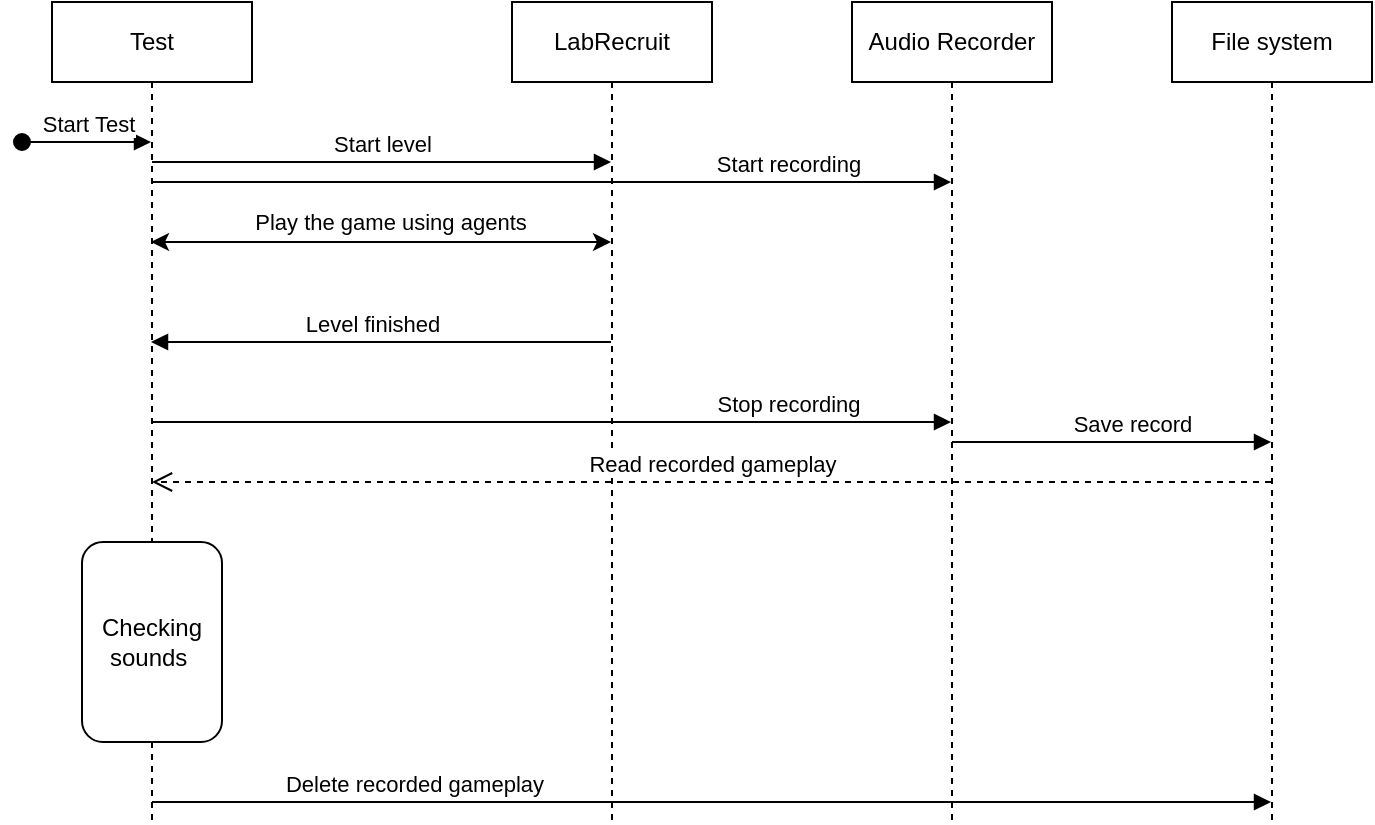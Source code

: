 <mxfile version="21.6.1" type="github">
  <diagram name="Page-1" id="2YBvvXClWsGukQMizWep">
    <mxGraphModel dx="712" dy="746" grid="1" gridSize="10" guides="1" tooltips="1" connect="1" arrows="1" fold="1" page="1" pageScale="1" pageWidth="850" pageHeight="1100" math="0" shadow="0">
      <root>
        <mxCell id="0" />
        <mxCell id="1" parent="0" />
        <mxCell id="aM9ryv3xv72pqoxQDRHE-1" value="Test" style="shape=umlLifeline;perimeter=lifelinePerimeter;whiteSpace=wrap;html=1;container=0;dropTarget=0;collapsible=0;recursiveResize=0;outlineConnect=0;portConstraint=eastwest;newEdgeStyle={&quot;edgeStyle&quot;:&quot;elbowEdgeStyle&quot;,&quot;elbow&quot;:&quot;vertical&quot;,&quot;curved&quot;:0,&quot;rounded&quot;:0};" parent="1" vertex="1">
          <mxGeometry x="40" y="40" width="100" height="410" as="geometry" />
        </mxCell>
        <mxCell id="aM9ryv3xv72pqoxQDRHE-3" value="Start Test" style="html=1;verticalAlign=bottom;startArrow=oval;endArrow=block;startSize=8;edgeStyle=elbowEdgeStyle;elbow=vertical;curved=0;rounded=0;" parent="aM9ryv3xv72pqoxQDRHE-1" target="aM9ryv3xv72pqoxQDRHE-1" edge="1">
          <mxGeometry relative="1" as="geometry">
            <mxPoint x="-15" y="70" as="sourcePoint" />
            <mxPoint x="45" y="70" as="targetPoint" />
          </mxGeometry>
        </mxCell>
        <mxCell id="aM9ryv3xv72pqoxQDRHE-5" value="LabRecruit" style="shape=umlLifeline;perimeter=lifelinePerimeter;whiteSpace=wrap;html=1;container=0;dropTarget=0;collapsible=0;recursiveResize=0;outlineConnect=0;portConstraint=eastwest;newEdgeStyle={&quot;edgeStyle&quot;:&quot;elbowEdgeStyle&quot;,&quot;elbow&quot;:&quot;vertical&quot;,&quot;curved&quot;:0,&quot;rounded&quot;:0};" parent="1" vertex="1">
          <mxGeometry x="270" y="40" width="100" height="410" as="geometry" />
        </mxCell>
        <mxCell id="aM9ryv3xv72pqoxQDRHE-7" value="Start level" style="html=1;verticalAlign=bottom;endArrow=block;edgeStyle=elbowEdgeStyle;elbow=vertical;curved=0;rounded=0;" parent="1" source="aM9ryv3xv72pqoxQDRHE-1" target="aM9ryv3xv72pqoxQDRHE-5" edge="1">
          <mxGeometry relative="1" as="geometry">
            <mxPoint x="95" y="120" as="sourcePoint" />
            <Array as="points">
              <mxPoint x="180" y="120" />
            </Array>
            <mxPoint x="315" y="120" as="targetPoint" />
          </mxGeometry>
        </mxCell>
        <mxCell id="aM9ryv3xv72pqoxQDRHE-8" value="Read recorded gameplay" style="html=1;verticalAlign=bottom;endArrow=open;dashed=1;endSize=8;edgeStyle=elbowEdgeStyle;elbow=vertical;curved=0;rounded=0;" parent="1" source="H-6UMpxHdkfpqxePdpcQ-5" target="aM9ryv3xv72pqoxQDRHE-1" edge="1">
          <mxGeometry relative="1" as="geometry">
            <mxPoint x="95" y="280" as="targetPoint" />
            <Array as="points">
              <mxPoint x="190" y="280" />
            </Array>
            <mxPoint x="315" y="280" as="sourcePoint" />
          </mxGeometry>
        </mxCell>
        <mxCell id="H-6UMpxHdkfpqxePdpcQ-1" value="Audio Recorder" style="shape=umlLifeline;perimeter=lifelinePerimeter;whiteSpace=wrap;html=1;container=0;dropTarget=0;collapsible=0;recursiveResize=0;outlineConnect=0;portConstraint=eastwest;newEdgeStyle={&quot;edgeStyle&quot;:&quot;elbowEdgeStyle&quot;,&quot;elbow&quot;:&quot;vertical&quot;,&quot;curved&quot;:0,&quot;rounded&quot;:0};" vertex="1" parent="1">
          <mxGeometry x="440" y="40" width="100" height="410" as="geometry" />
        </mxCell>
        <mxCell id="H-6UMpxHdkfpqxePdpcQ-3" value="Start recording" style="html=1;verticalAlign=bottom;endArrow=block;edgeStyle=elbowEdgeStyle;elbow=vertical;curved=0;rounded=0;" edge="1" parent="1" target="H-6UMpxHdkfpqxePdpcQ-1">
          <mxGeometry x="0.593" relative="1" as="geometry">
            <mxPoint x="89.5" y="130" as="sourcePoint" />
            <Array as="points">
              <mxPoint x="190" y="130" />
            </Array>
            <mxPoint x="529.5" y="130" as="targetPoint" />
            <mxPoint as="offset" />
          </mxGeometry>
        </mxCell>
        <mxCell id="H-6UMpxHdkfpqxePdpcQ-5" value="File system" style="shape=umlLifeline;perimeter=lifelinePerimeter;whiteSpace=wrap;html=1;container=0;dropTarget=0;collapsible=0;recursiveResize=0;outlineConnect=0;portConstraint=eastwest;newEdgeStyle={&quot;edgeStyle&quot;:&quot;elbowEdgeStyle&quot;,&quot;elbow&quot;:&quot;vertical&quot;,&quot;curved&quot;:0,&quot;rounded&quot;:0};" vertex="1" parent="1">
          <mxGeometry x="600" y="40" width="100" height="410" as="geometry" />
        </mxCell>
        <mxCell id="H-6UMpxHdkfpqxePdpcQ-8" value="Level finished" style="html=1;verticalAlign=bottom;endArrow=block;edgeStyle=elbowEdgeStyle;elbow=vertical;curved=0;rounded=0;" edge="1" parent="1">
          <mxGeometry x="0.039" relative="1" as="geometry">
            <mxPoint x="319.5" y="210" as="sourcePoint" />
            <Array as="points">
              <mxPoint x="190" y="210" />
            </Array>
            <mxPoint x="89.5" y="210" as="targetPoint" />
            <mxPoint as="offset" />
          </mxGeometry>
        </mxCell>
        <mxCell id="H-6UMpxHdkfpqxePdpcQ-9" value="Stop recording" style="html=1;verticalAlign=bottom;endArrow=block;edgeStyle=elbowEdgeStyle;elbow=vertical;curved=0;rounded=0;" edge="1" parent="1" source="aM9ryv3xv72pqoxQDRHE-1" target="H-6UMpxHdkfpqxePdpcQ-1">
          <mxGeometry x="0.593" relative="1" as="geometry">
            <mxPoint x="80" y="250" as="sourcePoint" />
            <Array as="points">
              <mxPoint x="180.5" y="250" />
            </Array>
            <mxPoint x="480.5" y="250" as="targetPoint" />
            <mxPoint as="offset" />
          </mxGeometry>
        </mxCell>
        <mxCell id="H-6UMpxHdkfpqxePdpcQ-10" value="Save record" style="html=1;verticalAlign=bottom;endArrow=block;edgeStyle=elbowEdgeStyle;elbow=vertical;curved=0;rounded=0;" edge="1" parent="1" source="H-6UMpxHdkfpqxePdpcQ-1" target="H-6UMpxHdkfpqxePdpcQ-5">
          <mxGeometry x="0.131" relative="1" as="geometry">
            <mxPoint x="100" y="260" as="sourcePoint" />
            <Array as="points">
              <mxPoint x="580" y="260" />
            </Array>
            <mxPoint x="500" y="260" as="targetPoint" />
            <mxPoint as="offset" />
          </mxGeometry>
        </mxCell>
        <mxCell id="H-6UMpxHdkfpqxePdpcQ-12" value="Checking sounds&amp;nbsp;" style="rounded=1;whiteSpace=wrap;html=1;" vertex="1" parent="1">
          <mxGeometry x="55" y="310" width="70" height="100" as="geometry" />
        </mxCell>
        <mxCell id="H-6UMpxHdkfpqxePdpcQ-13" value="" style="endArrow=classic;startArrow=classic;html=1;rounded=0;" edge="1" parent="1">
          <mxGeometry width="50" height="50" relative="1" as="geometry">
            <mxPoint x="89.5" y="160" as="sourcePoint" />
            <mxPoint x="319.5" y="160" as="targetPoint" />
          </mxGeometry>
        </mxCell>
        <mxCell id="H-6UMpxHdkfpqxePdpcQ-14" value="Play the game using agents" style="edgeLabel;html=1;align=center;verticalAlign=middle;resizable=0;points=[];" vertex="1" connectable="0" parent="H-6UMpxHdkfpqxePdpcQ-13">
          <mxGeometry x="0.03" y="-3" relative="1" as="geometry">
            <mxPoint x="1" y="-13" as="offset" />
          </mxGeometry>
        </mxCell>
        <mxCell id="H-6UMpxHdkfpqxePdpcQ-15" value="Delete recorded gameplay" style="html=1;verticalAlign=bottom;endArrow=block;edgeStyle=elbowEdgeStyle;elbow=vertical;curved=0;rounded=0;" edge="1" parent="1" source="aM9ryv3xv72pqoxQDRHE-1" target="H-6UMpxHdkfpqxePdpcQ-5">
          <mxGeometry x="-0.534" relative="1" as="geometry">
            <mxPoint x="90" y="440" as="sourcePoint" />
            <Array as="points">
              <mxPoint x="180.5" y="440" />
            </Array>
            <mxPoint x="490" y="440" as="targetPoint" />
            <mxPoint as="offset" />
          </mxGeometry>
        </mxCell>
      </root>
    </mxGraphModel>
  </diagram>
</mxfile>
